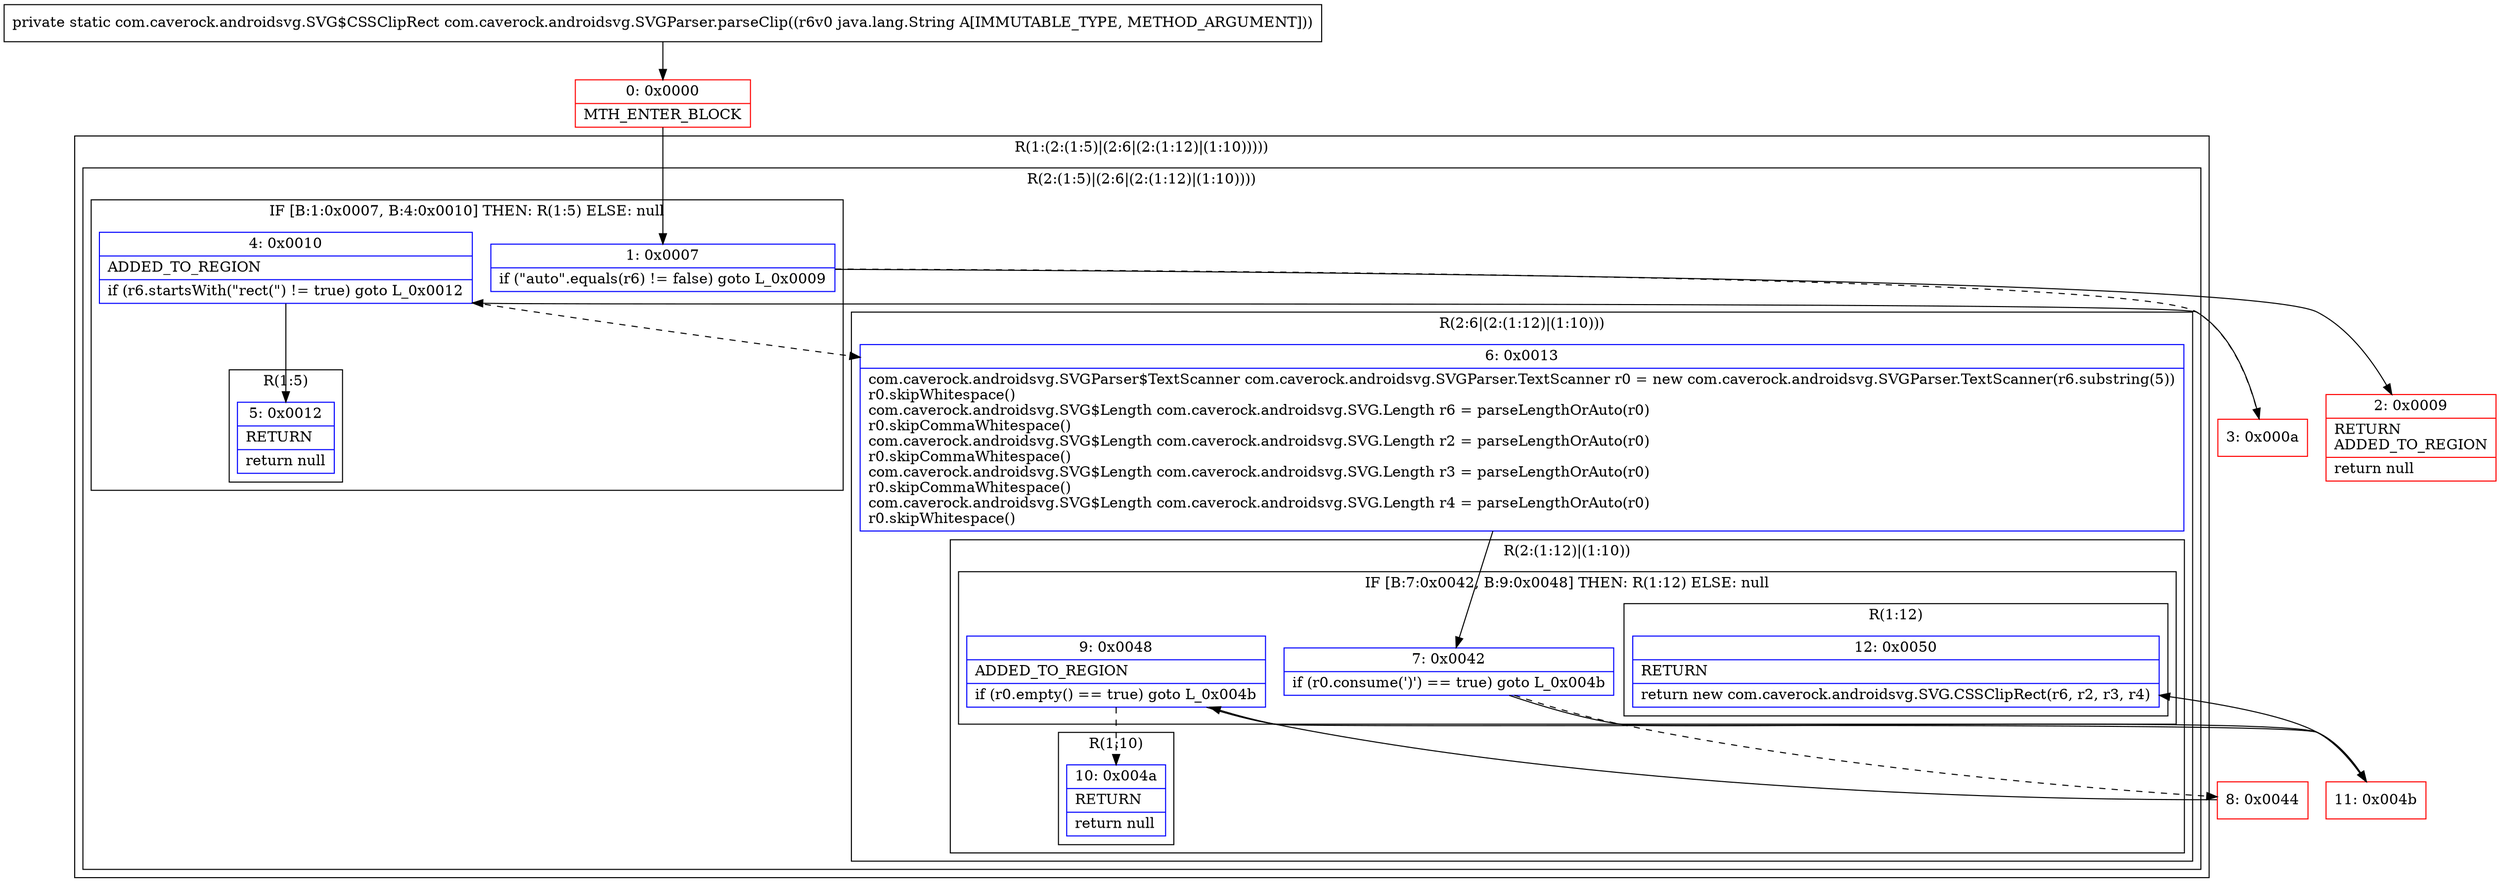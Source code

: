 digraph "CFG forcom.caverock.androidsvg.SVGParser.parseClip(Ljava\/lang\/String;)Lcom\/caverock\/androidsvg\/SVG$CSSClipRect;" {
subgraph cluster_Region_1562996613 {
label = "R(1:(2:(1:5)|(2:6|(2:(1:12)|(1:10)))))";
node [shape=record,color=blue];
subgraph cluster_Region_1037303806 {
label = "R(2:(1:5)|(2:6|(2:(1:12)|(1:10))))";
node [shape=record,color=blue];
subgraph cluster_IfRegion_873243127 {
label = "IF [B:1:0x0007, B:4:0x0010] THEN: R(1:5) ELSE: null";
node [shape=record,color=blue];
Node_1 [shape=record,label="{1\:\ 0x0007|if (\"auto\".equals(r6) != false) goto L_0x0009\l}"];
Node_4 [shape=record,label="{4\:\ 0x0010|ADDED_TO_REGION\l|if (r6.startsWith(\"rect(\") != true) goto L_0x0012\l}"];
subgraph cluster_Region_1317406400 {
label = "R(1:5)";
node [shape=record,color=blue];
Node_5 [shape=record,label="{5\:\ 0x0012|RETURN\l|return null\l}"];
}
}
subgraph cluster_Region_963817881 {
label = "R(2:6|(2:(1:12)|(1:10)))";
node [shape=record,color=blue];
Node_6 [shape=record,label="{6\:\ 0x0013|com.caverock.androidsvg.SVGParser$TextScanner com.caverock.androidsvg.SVGParser.TextScanner r0 = new com.caverock.androidsvg.SVGParser.TextScanner(r6.substring(5))\lr0.skipWhitespace()\lcom.caverock.androidsvg.SVG$Length com.caverock.androidsvg.SVG.Length r6 = parseLengthOrAuto(r0)\lr0.skipCommaWhitespace()\lcom.caverock.androidsvg.SVG$Length com.caverock.androidsvg.SVG.Length r2 = parseLengthOrAuto(r0)\lr0.skipCommaWhitespace()\lcom.caverock.androidsvg.SVG$Length com.caverock.androidsvg.SVG.Length r3 = parseLengthOrAuto(r0)\lr0.skipCommaWhitespace()\lcom.caverock.androidsvg.SVG$Length com.caverock.androidsvg.SVG.Length r4 = parseLengthOrAuto(r0)\lr0.skipWhitespace()\l}"];
subgraph cluster_Region_1480924626 {
label = "R(2:(1:12)|(1:10))";
node [shape=record,color=blue];
subgraph cluster_IfRegion_797031930 {
label = "IF [B:7:0x0042, B:9:0x0048] THEN: R(1:12) ELSE: null";
node [shape=record,color=blue];
Node_7 [shape=record,label="{7\:\ 0x0042|if (r0.consume(')') == true) goto L_0x004b\l}"];
Node_9 [shape=record,label="{9\:\ 0x0048|ADDED_TO_REGION\l|if (r0.empty() == true) goto L_0x004b\l}"];
subgraph cluster_Region_1651099349 {
label = "R(1:12)";
node [shape=record,color=blue];
Node_12 [shape=record,label="{12\:\ 0x0050|RETURN\l|return new com.caverock.androidsvg.SVG.CSSClipRect(r6, r2, r3, r4)\l}"];
}
}
subgraph cluster_Region_2051745067 {
label = "R(1:10)";
node [shape=record,color=blue];
Node_10 [shape=record,label="{10\:\ 0x004a|RETURN\l|return null\l}"];
}
}
}
}
}
Node_0 [shape=record,color=red,label="{0\:\ 0x0000|MTH_ENTER_BLOCK\l}"];
Node_2 [shape=record,color=red,label="{2\:\ 0x0009|RETURN\lADDED_TO_REGION\l|return null\l}"];
Node_3 [shape=record,color=red,label="{3\:\ 0x000a}"];
Node_8 [shape=record,color=red,label="{8\:\ 0x0044}"];
Node_11 [shape=record,color=red,label="{11\:\ 0x004b}"];
MethodNode[shape=record,label="{private static com.caverock.androidsvg.SVG$CSSClipRect com.caverock.androidsvg.SVGParser.parseClip((r6v0 java.lang.String A[IMMUTABLE_TYPE, METHOD_ARGUMENT])) }"];
MethodNode -> Node_0;
Node_1 -> Node_2;
Node_1 -> Node_3[style=dashed];
Node_4 -> Node_5;
Node_4 -> Node_6[style=dashed];
Node_6 -> Node_7;
Node_7 -> Node_8[style=dashed];
Node_7 -> Node_11;
Node_9 -> Node_10[style=dashed];
Node_9 -> Node_11;
Node_0 -> Node_1;
Node_3 -> Node_4;
Node_8 -> Node_9;
Node_11 -> Node_12;
}

